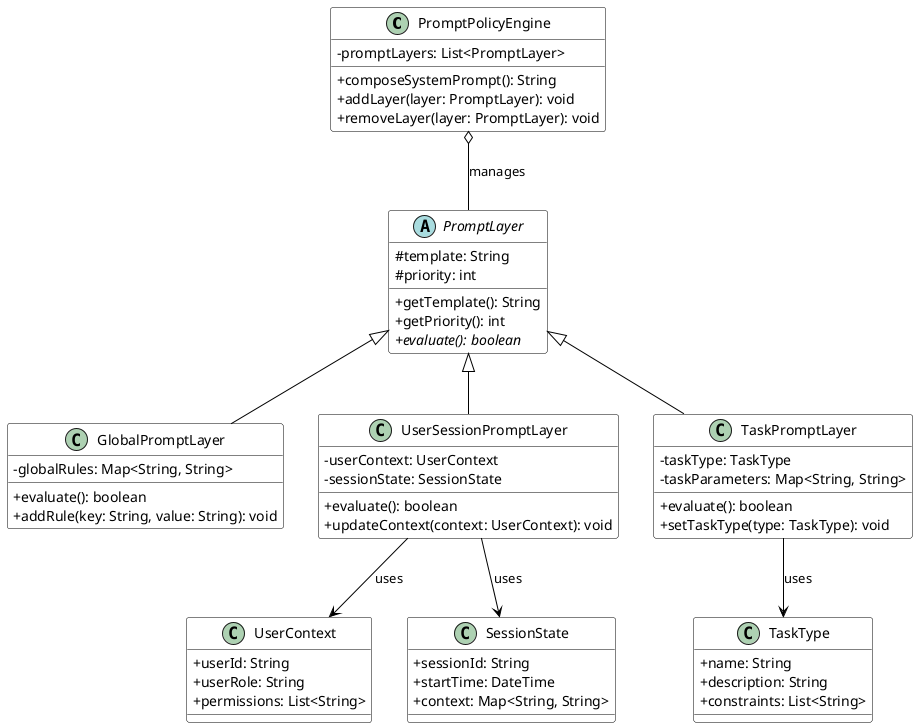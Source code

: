 @startuml

' Style settings
skinparam classAttributeIconSize 0
skinparam class {
    BackgroundColor White
    ArrowColor Black
    BorderColor Black
}

' Main components
class PromptPolicyEngine {
    - promptLayers: List<PromptLayer>
    + composeSystemPrompt(): String
    + addLayer(layer: PromptLayer): void
    + removeLayer(layer: PromptLayer): void
}

abstract class PromptLayer {
    # template: String
    # priority: int
    + getTemplate(): String
    + getPriority(): int
    + {abstract} evaluate(): boolean
}

class GlobalPromptLayer {
    - globalRules: Map<String, String>
    + evaluate(): boolean
    + addRule(key: String, value: String): void
}

class UserSessionPromptLayer {
    - userContext: UserContext
    - sessionState: SessionState
    + evaluate(): boolean
    + updateContext(context: UserContext): void
}

class TaskPromptLayer {
    - taskType: TaskType
    - taskParameters: Map<String, String>
    + evaluate(): boolean
    + setTaskType(type: TaskType): void
}

' Relationships
PromptPolicyEngine o-- PromptLayer : manages
PromptLayer <|-- GlobalPromptLayer
PromptLayer <|-- UserSessionPromptLayer
PromptLayer <|-- TaskPromptLayer

' Supporting classes
class UserContext {
    + userId: String
    + userRole: String
    + permissions: List<String>
}

class SessionState {
    + sessionId: String
    + startTime: DateTime
    + context: Map<String, String>
}

class TaskType {
    + name: String
    + description: String
    + constraints: List<String>
}

UserSessionPromptLayer --> UserContext : uses
UserSessionPromptLayer --> SessionState : uses
TaskPromptLayer --> TaskType : uses

@enduml 